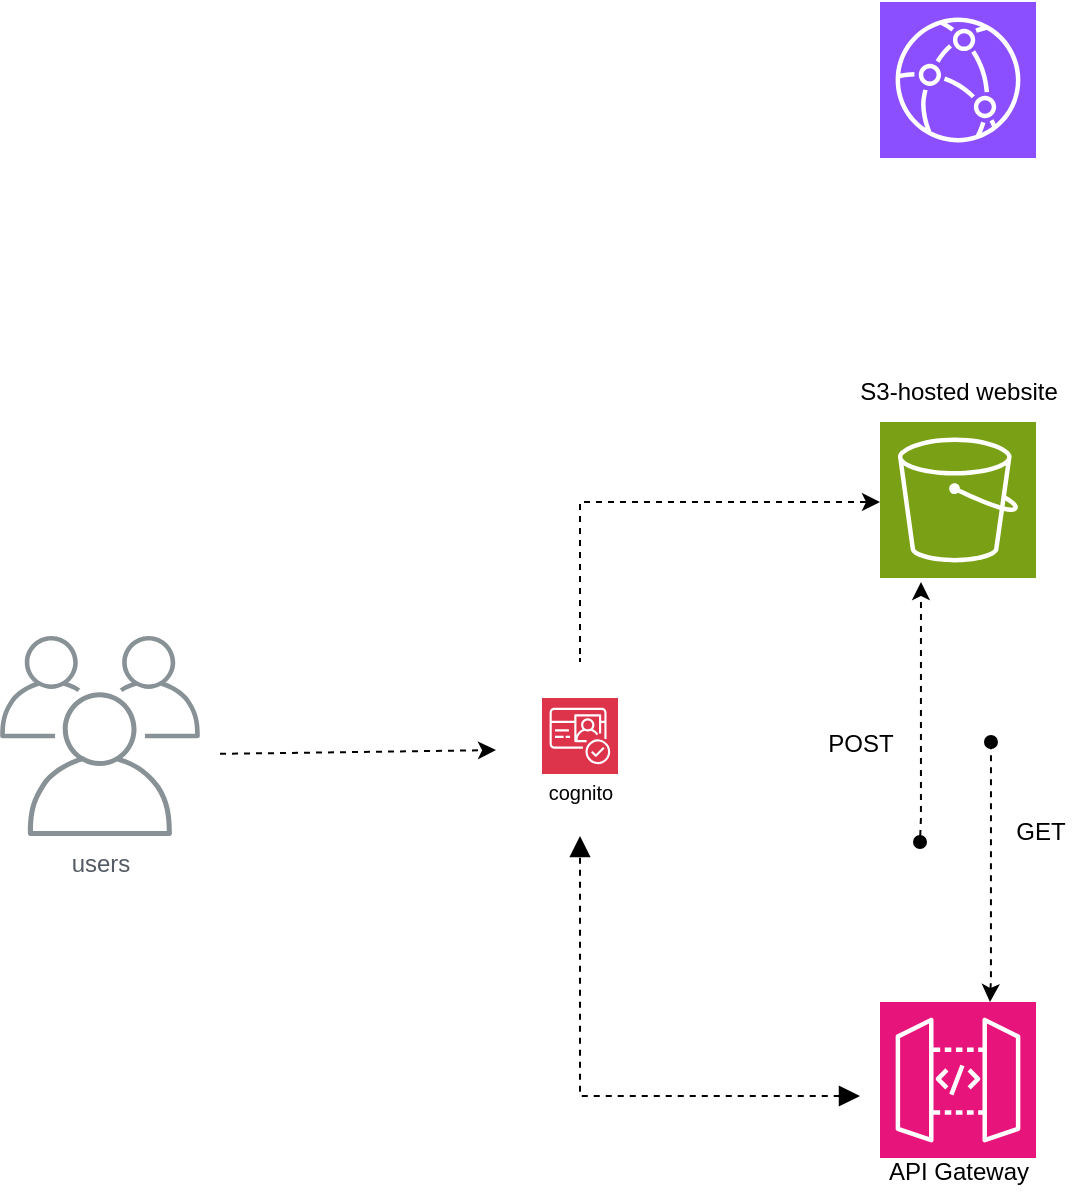 <mxfile version="26.0.6">
  <diagram id="Ht1M8jgEwFfnCIfOTk4-" name="Page-1">
    <mxGraphModel dx="956" dy="1323" grid="1" gridSize="10" guides="1" tooltips="1" connect="1" arrows="1" fold="1" page="1" pageScale="1" pageWidth="1169" pageHeight="827" math="0" shadow="0">
      <root>
        <mxCell id="0" />
        <mxCell id="1" parent="0" />
        <mxCell id="FtYqA4JUKi0lPuKwGjm9-3" value="users" style="sketch=0;outlineConnect=0;gradientColor=none;fontColor=#545B64;strokeColor=none;fillColor=#879196;dashed=0;verticalLabelPosition=bottom;verticalAlign=top;align=center;html=1;fontSize=12;fontStyle=0;aspect=fixed;shape=mxgraph.aws4.illustration_users;pointerEvents=1" vertex="1" parent="1">
          <mxGeometry x="80" y="127" width="100" height="100" as="geometry" />
        </mxCell>
        <mxCell id="FtYqA4JUKi0lPuKwGjm9-4" value="" style="endArrow=classic;html=1;rounded=0;dashed=1;" edge="1" parent="1">
          <mxGeometry relative="1" as="geometry">
            <mxPoint x="370" y="138" as="sourcePoint" />
            <mxPoint x="520" y="60" as="targetPoint" />
            <Array as="points">
              <mxPoint x="370" y="140" />
              <mxPoint x="370" y="130" />
              <mxPoint x="370" y="90" />
              <mxPoint x="370" y="60" />
            </Array>
          </mxGeometry>
        </mxCell>
        <mxCell id="FtYqA4JUKi0lPuKwGjm9-8" value="" style="sketch=0;points=[[0,0,0],[0.25,0,0],[0.5,0,0],[0.75,0,0],[1,0,0],[0,1,0],[0.25,1,0],[0.5,1,0],[0.75,1,0],[1,1,0],[0,0.25,0],[0,0.5,0],[0,0.75,0],[1,0.25,0],[1,0.5,0],[1,0.75,0]];outlineConnect=0;fontColor=#232F3E;fillColor=#7AA116;strokeColor=#ffffff;dashed=0;verticalLabelPosition=bottom;verticalAlign=top;align=center;html=1;fontSize=12;fontStyle=0;aspect=fixed;shape=mxgraph.aws4.resourceIcon;resIcon=mxgraph.aws4.s3;" vertex="1" parent="1">
          <mxGeometry x="520" y="20" width="78" height="78" as="geometry" />
        </mxCell>
        <mxCell id="FtYqA4JUKi0lPuKwGjm9-10" value="" style="sketch=0;points=[[0,0,0],[0.25,0,0],[0.5,0,0],[0.75,0,0],[1,0,0],[0,1,0],[0.25,1,0],[0.5,1,0],[0.75,1,0],[1,1,0],[0,0.25,0],[0,0.5,0],[0,0.75,0],[1,0.25,0],[1,0.5,0],[1,0.75,0]];outlineConnect=0;fontColor=#232F3E;fillColor=#E7157B;strokeColor=#ffffff;dashed=0;verticalLabelPosition=bottom;verticalAlign=top;align=center;html=1;fontSize=12;fontStyle=0;aspect=fixed;shape=mxgraph.aws4.resourceIcon;resIcon=mxgraph.aws4.api_gateway;" vertex="1" parent="1">
          <mxGeometry x="520" y="310" width="78" height="78" as="geometry" />
        </mxCell>
        <mxCell id="FtYqA4JUKi0lPuKwGjm9-11" value="API Gateway" style="text;html=1;align=center;verticalAlign=middle;resizable=0;points=[];autosize=1;strokeColor=none;fillColor=none;" vertex="1" parent="1">
          <mxGeometry x="514" y="380" width="90" height="30" as="geometry" />
        </mxCell>
        <mxCell id="FtYqA4JUKi0lPuKwGjm9-13" value="S3-hosted website" style="text;html=1;align=center;verticalAlign=middle;resizable=0;points=[];autosize=1;strokeColor=none;fillColor=none;" vertex="1" parent="1">
          <mxGeometry x="499" y="-10" width="120" height="30" as="geometry" />
        </mxCell>
        <mxCell id="FtYqA4JUKi0lPuKwGjm9-14" value="" style="endArrow=classic;startArrow=oval;html=1;rounded=0;entryX=0.778;entryY=1.133;entryDx=0;entryDy=0;entryPerimeter=0;dashed=1;startFill=1;" edge="1" parent="1">
          <mxGeometry width="50" height="50" relative="1" as="geometry">
            <mxPoint x="540" y="230" as="sourcePoint" />
            <mxPoint x="540.49" y="100" as="targetPoint" />
            <Array as="points">
              <mxPoint x="540.47" y="218.01" />
              <mxPoint x="540.47" y="168.01" />
            </Array>
          </mxGeometry>
        </mxCell>
        <mxCell id="FtYqA4JUKi0lPuKwGjm9-15" value="" style="endArrow=oval;startArrow=classic;html=1;rounded=0;entryX=0.778;entryY=1.133;entryDx=0;entryDy=0;entryPerimeter=0;dashed=1;endFill=1;" edge="1" parent="1">
          <mxGeometry width="50" height="50" relative="1" as="geometry">
            <mxPoint x="575" y="310" as="sourcePoint" />
            <mxPoint x="575.49" y="180" as="targetPoint" />
            <Array as="points">
              <mxPoint x="575.47" y="298.01" />
              <mxPoint x="575.47" y="248.01" />
            </Array>
          </mxGeometry>
        </mxCell>
        <mxCell id="FtYqA4JUKi0lPuKwGjm9-16" value="GET" style="text;html=1;align=center;verticalAlign=middle;resizable=0;points=[];autosize=1;strokeColor=none;fillColor=none;" vertex="1" parent="1">
          <mxGeometry x="575" y="210" width="50" height="30" as="geometry" />
        </mxCell>
        <mxCell id="FtYqA4JUKi0lPuKwGjm9-17" value="POST" style="text;html=1;align=center;verticalAlign=middle;resizable=0;points=[];autosize=1;strokeColor=none;fillColor=none;" vertex="1" parent="1">
          <mxGeometry x="480" y="166" width="60" height="30" as="geometry" />
        </mxCell>
        <mxCell id="FtYqA4JUKi0lPuKwGjm9-19" value="" style="sketch=0;points=[[0,0,0],[0.25,0,0],[0.5,0,0],[0.75,0,0],[1,0,0],[0,1,0],[0.25,1,0],[0.5,1,0],[0.75,1,0],[1,1,0],[0,0.25,0],[0,0.5,0],[0,0.75,0],[1,0.25,0],[1,0.5,0],[1,0.75,0]];outlineConnect=0;fontColor=#232F3E;fillColor=#DD344C;strokeColor=#ffffff;dashed=0;verticalLabelPosition=bottom;verticalAlign=top;align=center;html=1;fontSize=12;fontStyle=0;aspect=fixed;shape=mxgraph.aws4.resourceIcon;resIcon=mxgraph.aws4.cognito;" vertex="1" parent="1">
          <mxGeometry x="351" y="158" width="38" height="38" as="geometry" />
        </mxCell>
        <mxCell id="FtYqA4JUKi0lPuKwGjm9-23" value="" style="endArrow=classic;html=1;rounded=0;dashed=1;" edge="1" parent="1">
          <mxGeometry relative="1" as="geometry">
            <mxPoint x="190" y="185.93" as="sourcePoint" />
            <mxPoint x="328.001" y="184.061" as="targetPoint" />
            <Array as="points" />
          </mxGeometry>
        </mxCell>
        <mxCell id="FtYqA4JUKi0lPuKwGjm9-24" value="cognito" style="text;html=1;align=center;verticalAlign=middle;resizable=0;points=[];autosize=1;strokeColor=none;fillColor=none;fontSize=10;" vertex="1" parent="1">
          <mxGeometry x="340" y="190" width="60" height="30" as="geometry" />
        </mxCell>
        <mxCell id="FtYqA4JUKi0lPuKwGjm9-25" value="" style="edgeStyle=segmentEdgeStyle;endArrow=block;html=1;curved=0;rounded=0;endSize=8;startSize=8;endFill=1;startArrow=block;startFill=1;dashed=1;" edge="1" parent="1">
          <mxGeometry width="50" height="50" relative="1" as="geometry">
            <mxPoint x="510" y="357" as="sourcePoint" />
            <mxPoint x="370.0" y="227.004" as="targetPoint" />
            <Array as="points">
              <mxPoint x="370" y="357" />
            </Array>
          </mxGeometry>
        </mxCell>
        <mxCell id="FtYqA4JUKi0lPuKwGjm9-28" value="" style="sketch=0;points=[[0,0,0],[0.25,0,0],[0.5,0,0],[0.75,0,0],[1,0,0],[0,1,0],[0.25,1,0],[0.5,1,0],[0.75,1,0],[1,1,0],[0,0.25,0],[0,0.5,0],[0,0.75,0],[1,0.25,0],[1,0.5,0],[1,0.75,0]];outlineConnect=0;fontColor=#232F3E;fillColor=#8C4FFF;strokeColor=#ffffff;dashed=0;verticalLabelPosition=bottom;verticalAlign=top;align=center;html=1;fontSize=12;fontStyle=0;aspect=fixed;shape=mxgraph.aws4.resourceIcon;resIcon=mxgraph.aws4.cloudfront;" vertex="1" parent="1">
          <mxGeometry x="520" y="-190" width="78" height="78" as="geometry" />
        </mxCell>
      </root>
    </mxGraphModel>
  </diagram>
</mxfile>
